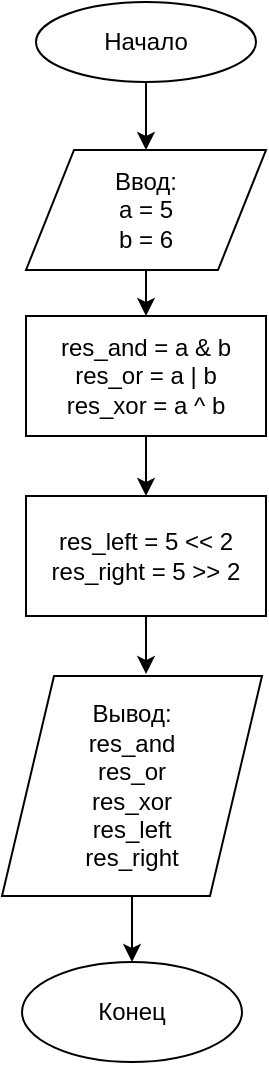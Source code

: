 <mxfile version="13.4.5" type="device" pages="4"><diagram id="33heJTlWAoMQP1TAzB6a" name="task_1"><mxGraphModel dx="942" dy="568" grid="1" gridSize="10" guides="1" tooltips="1" connect="1" arrows="1" fold="1" page="1" pageScale="1" pageWidth="850" pageHeight="1100" math="0" shadow="0"><root><mxCell id="0"/><mxCell id="1" parent="0"/><mxCell id="2CJq2U0FEgbaVJg6isf1-17" style="edgeStyle=orthogonalEdgeStyle;rounded=0;orthogonalLoop=1;jettySize=auto;html=1;entryX=0.5;entryY=0;entryDx=0;entryDy=0;" edge="1" parent="1" source="2CJq2U0FEgbaVJg6isf1-1" target="2CJq2U0FEgbaVJg6isf1-2"><mxGeometry relative="1" as="geometry"/></mxCell><mxCell id="2CJq2U0FEgbaVJg6isf1-1" value="Начало" style="ellipse;whiteSpace=wrap;html=1;" vertex="1" parent="1"><mxGeometry x="335" y="10" width="110" height="40" as="geometry"/></mxCell><mxCell id="2CJq2U0FEgbaVJg6isf1-11" style="edgeStyle=orthogonalEdgeStyle;rounded=0;orthogonalLoop=1;jettySize=auto;html=1;entryX=0.5;entryY=0;entryDx=0;entryDy=0;" edge="1" parent="1" source="2CJq2U0FEgbaVJg6isf1-2" target="2CJq2U0FEgbaVJg6isf1-3"><mxGeometry relative="1" as="geometry"/></mxCell><mxCell id="2CJq2U0FEgbaVJg6isf1-2" value="Ввод:&lt;br&gt;&lt;div&gt;a = 5&lt;/div&gt;&lt;div&gt;b = 6&lt;br&gt;&lt;/div&gt;" style="shape=parallelogram;perimeter=parallelogramPerimeter;whiteSpace=wrap;html=1;" vertex="1" parent="1"><mxGeometry x="330" y="84" width="120" height="60" as="geometry"/></mxCell><mxCell id="2CJq2U0FEgbaVJg6isf1-12" style="edgeStyle=orthogonalEdgeStyle;rounded=0;orthogonalLoop=1;jettySize=auto;html=1;entryX=0.5;entryY=0;entryDx=0;entryDy=0;" edge="1" parent="1" source="2CJq2U0FEgbaVJg6isf1-3" target="2CJq2U0FEgbaVJg6isf1-9"><mxGeometry relative="1" as="geometry"/></mxCell><mxCell id="2CJq2U0FEgbaVJg6isf1-3" value="&lt;div&gt;res_and = a &amp;amp; b&lt;/div&gt;&lt;div&gt;res_or = a | b&lt;br&gt;res_xor = a ^ b&lt;br&gt;&lt;/div&gt;" style="rounded=0;whiteSpace=wrap;html=1;" vertex="1" parent="1"><mxGeometry x="330" y="167" width="120" height="60" as="geometry"/></mxCell><mxCell id="2CJq2U0FEgbaVJg6isf1-18" style="edgeStyle=orthogonalEdgeStyle;rounded=0;orthogonalLoop=1;jettySize=auto;html=1;entryX=0.5;entryY=0;entryDx=0;entryDy=0;" edge="1" parent="1" source="2CJq2U0FEgbaVJg6isf1-8" target="2CJq2U0FEgbaVJg6isf1-14"><mxGeometry relative="1" as="geometry"/></mxCell><mxCell id="2CJq2U0FEgbaVJg6isf1-8" value="Вывод:&lt;br&gt;&lt;div&gt;res_and&lt;br&gt;&lt;/div&gt;&lt;div&gt;res_or&lt;br&gt;res_xor&lt;/div&gt;res_left&lt;br&gt;res_right" style="shape=parallelogram;perimeter=parallelogramPerimeter;whiteSpace=wrap;html=1;" vertex="1" parent="1"><mxGeometry x="318" y="347" width="130" height="110" as="geometry"/></mxCell><mxCell id="2CJq2U0FEgbaVJg6isf1-13" style="edgeStyle=orthogonalEdgeStyle;rounded=0;orthogonalLoop=1;jettySize=auto;html=1;entryX=0.554;entryY=-0.009;entryDx=0;entryDy=0;entryPerimeter=0;" edge="1" parent="1" source="2CJq2U0FEgbaVJg6isf1-9" target="2CJq2U0FEgbaVJg6isf1-8"><mxGeometry relative="1" as="geometry"/></mxCell><mxCell id="2CJq2U0FEgbaVJg6isf1-9" value="res_left = 5 &amp;lt;&amp;lt; 2&lt;br&gt;res_right = 5 &amp;gt;&amp;gt; 2" style="rounded=0;whiteSpace=wrap;html=1;" vertex="1" parent="1"><mxGeometry x="330" y="257" width="120" height="60" as="geometry"/></mxCell><mxCell id="2CJq2U0FEgbaVJg6isf1-14" value="&lt;div&gt;Конец&lt;/div&gt;" style="ellipse;whiteSpace=wrap;html=1;" vertex="1" parent="1"><mxGeometry x="328" y="490" width="110" height="50" as="geometry"/></mxCell></root></mxGraphModel></diagram><diagram id="cZDCreAZgmkVbDZ8sNve" name="task_2"><mxGraphModel dx="942" dy="568" grid="1" gridSize="10" guides="1" tooltips="1" connect="1" arrows="1" fold="1" page="1" pageScale="1" pageWidth="850" pageHeight="1100" math="0" shadow="0"><root><mxCell id="Y93jpC5zI4C8jTcqKHEc-0"/><mxCell id="Y93jpC5zI4C8jTcqKHEc-1" parent="Y93jpC5zI4C8jTcqKHEc-0"/><mxCell id="-nE61rlkRpONZBdtDT9z-6" style="edgeStyle=orthogonalEdgeStyle;rounded=0;orthogonalLoop=1;jettySize=auto;html=1;entryX=0.5;entryY=0;entryDx=0;entryDy=0;" edge="1" parent="Y93jpC5zI4C8jTcqKHEc-1"><mxGeometry relative="1" as="geometry"><mxPoint x="417" y="80" as="sourcePoint"/><mxPoint x="422" y="105" as="targetPoint"/></mxGeometry></mxCell><mxCell id="-nE61rlkRpONZBdtDT9z-0" value="Начало" style="ellipse;whiteSpace=wrap;html=1;" vertex="1" parent="Y93jpC5zI4C8jTcqKHEc-1"><mxGeometry x="365" y="30" width="110" height="50" as="geometry"/></mxCell><mxCell id="-nE61rlkRpONZBdtDT9z-1" value="&lt;div&gt;Конец&lt;/div&gt;" style="ellipse;whiteSpace=wrap;html=1;" vertex="1" parent="Y93jpC5zI4C8jTcqKHEc-1"><mxGeometry x="370" y="357" width="110" height="50" as="geometry"/></mxCell><mxCell id="-nE61rlkRpONZBdtDT9z-7" style="edgeStyle=orthogonalEdgeStyle;rounded=0;orthogonalLoop=1;jettySize=auto;html=1;entryX=0.5;entryY=0;entryDx=0;entryDy=0;" edge="1" parent="Y93jpC5zI4C8jTcqKHEc-1" source="-nE61rlkRpONZBdtDT9z-2" target="-nE61rlkRpONZBdtDT9z-4"><mxGeometry relative="1" as="geometry"/></mxCell><mxCell id="-nE61rlkRpONZBdtDT9z-2" value="&lt;div&gt;Ввод:&lt;/div&gt;&lt;div&gt;x1, y1&lt;/div&gt;&lt;div&gt;x2, y2&lt;br&gt;&lt;/div&gt;" style="shape=parallelogram;perimeter=parallelogramPerimeter;whiteSpace=wrap;html=1;" vertex="1" parent="Y93jpC5zI4C8jTcqKHEc-1"><mxGeometry x="365" y="105" width="120" height="60" as="geometry"/></mxCell><mxCell id="-nE61rlkRpONZBdtDT9z-9" style="edgeStyle=orthogonalEdgeStyle;rounded=0;orthogonalLoop=1;jettySize=auto;html=1;entryX=0.5;entryY=0;entryDx=0;entryDy=0;" edge="1" parent="Y93jpC5zI4C8jTcqKHEc-1" source="-nE61rlkRpONZBdtDT9z-3" target="-nE61rlkRpONZBdtDT9z-1"><mxGeometry relative="1" as="geometry"/></mxCell><mxCell id="-nE61rlkRpONZBdtDT9z-3" value="&lt;div&gt;Вывод:&lt;/div&gt;&lt;div&gt;y = kx + b&lt;br&gt;&lt;/div&gt;" style="shape=parallelogram;perimeter=parallelogramPerimeter;whiteSpace=wrap;html=1;" vertex="1" parent="Y93jpC5zI4C8jTcqKHEc-1"><mxGeometry x="365" y="277" width="120" height="60" as="geometry"/></mxCell><mxCell id="-nE61rlkRpONZBdtDT9z-8" style="edgeStyle=orthogonalEdgeStyle;rounded=0;orthogonalLoop=1;jettySize=auto;html=1;entryX=0.5;entryY=0;entryDx=0;entryDy=0;" edge="1" parent="Y93jpC5zI4C8jTcqKHEc-1" source="-nE61rlkRpONZBdtDT9z-4" target="-nE61rlkRpONZBdtDT9z-3"><mxGeometry relative="1" as="geometry"/></mxCell><mxCell id="-nE61rlkRpONZBdtDT9z-4" value="&lt;div&gt;k = (y1 - y2)/(x1 - x2)&lt;/div&gt;&lt;div&gt;b = y1 - k*x1&lt;br&gt;&lt;/div&gt;" style="rounded=0;whiteSpace=wrap;html=1;" vertex="1" parent="Y93jpC5zI4C8jTcqKHEc-1"><mxGeometry x="365" y="190" width="120" height="60" as="geometry"/></mxCell></root></mxGraphModel></diagram><diagram name="task_3" id="ZA12f_dYHYgamD7XPwh8"><mxGraphModel dx="942" dy="568" grid="1" gridSize="10" guides="1" tooltips="1" connect="1" arrows="1" fold="1" page="1" pageScale="1" pageWidth="850" pageHeight="1100" math="0" shadow="0"><root><mxCell id="rS53p3n3eI9lI6cofa8y-0"/><mxCell id="rS53p3n3eI9lI6cofa8y-1" parent="rS53p3n3eI9lI6cofa8y-0"/><mxCell id="rS53p3n3eI9lI6cofa8y-2" style="edgeStyle=orthogonalEdgeStyle;rounded=0;orthogonalLoop=1;jettySize=auto;html=1;entryX=0.5;entryY=0;entryDx=0;entryDy=0;" edge="1" parent="rS53p3n3eI9lI6cofa8y-1"><mxGeometry relative="1" as="geometry"><mxPoint x="527" y="60" as="sourcePoint"/><mxPoint x="532" y="85" as="targetPoint"/></mxGeometry></mxCell><mxCell id="rS53p3n3eI9lI6cofa8y-3" value="Начало" style="ellipse;whiteSpace=wrap;html=1;" vertex="1" parent="rS53p3n3eI9lI6cofa8y-1"><mxGeometry x="475" y="10" width="110" height="50" as="geometry"/></mxCell><mxCell id="rS53p3n3eI9lI6cofa8y-4" value="&lt;div&gt;Конец&lt;/div&gt;" style="ellipse;whiteSpace=wrap;html=1;" vertex="1" parent="rS53p3n3eI9lI6cofa8y-1"><mxGeometry x="500" y="1034" width="110" height="50" as="geometry"/></mxCell><mxCell id="rS53p3n3eI9lI6cofa8y-5" style="edgeStyle=orthogonalEdgeStyle;rounded=0;orthogonalLoop=1;jettySize=auto;html=1;entryX=0.5;entryY=0;entryDx=0;entryDy=0;exitX=1;exitY=0.5;exitDx=0;exitDy=0;" edge="1" parent="rS53p3n3eI9lI6cofa8y-1" source="qXWgrqDQDSQ2hYUgT15Y-0" target="rS53p3n3eI9lI6cofa8y-10"><mxGeometry relative="1" as="geometry"/></mxCell><mxCell id="qXWgrqDQDSQ2hYUgT15Y-1" style="edgeStyle=orthogonalEdgeStyle;rounded=0;orthogonalLoop=1;jettySize=auto;html=1;entryX=0.5;entryY=0;entryDx=0;entryDy=0;" edge="1" parent="rS53p3n3eI9lI6cofa8y-1" source="rS53p3n3eI9lI6cofa8y-6" target="qXWgrqDQDSQ2hYUgT15Y-0"><mxGeometry relative="1" as="geometry"/></mxCell><mxCell id="rS53p3n3eI9lI6cofa8y-6" value="&lt;div&gt;Ввод:&lt;/div&gt;&lt;div&gt;int_min, int_max&lt;br&gt;&lt;/div&gt;" style="shape=parallelogram;perimeter=parallelogramPerimeter;whiteSpace=wrap;html=1;" vertex="1" parent="rS53p3n3eI9lI6cofa8y-1"><mxGeometry x="475" y="85" width="120" height="60" as="geometry"/></mxCell><mxCell id="rS53p3n3eI9lI6cofa8y-17" style="edgeStyle=orthogonalEdgeStyle;rounded=0;orthogonalLoop=1;jettySize=auto;html=1;entryX=0.5;entryY=0;entryDx=0;entryDy=0;" edge="1" parent="rS53p3n3eI9lI6cofa8y-1" source="rS53p3n3eI9lI6cofa8y-8" target="rS53p3n3eI9lI6cofa8y-13"><mxGeometry relative="1" as="geometry"/></mxCell><mxCell id="rS53p3n3eI9lI6cofa8y-8" value="&lt;div&gt;Вывод:&lt;/div&gt;&lt;div&gt;int_res&lt;br&gt;&lt;/div&gt;" style="shape=parallelogram;perimeter=parallelogramPerimeter;whiteSpace=wrap;html=1;" vertex="1" parent="rS53p3n3eI9lI6cofa8y-1"><mxGeometry x="475" y="305" width="120" height="60" as="geometry"/></mxCell><mxCell id="rS53p3n3eI9lI6cofa8y-9" style="edgeStyle=orthogonalEdgeStyle;rounded=0;orthogonalLoop=1;jettySize=auto;html=1;entryX=0.5;entryY=0;entryDx=0;entryDy=0;" edge="1" parent="rS53p3n3eI9lI6cofa8y-1" source="rS53p3n3eI9lI6cofa8y-10" target="rS53p3n3eI9lI6cofa8y-8"><mxGeometry relative="1" as="geometry"/></mxCell><mxCell id="rS53p3n3eI9lI6cofa8y-10" value="int_res = random.randint(int_min, int_max)" style="rounded=0;whiteSpace=wrap;html=1;" vertex="1" parent="rS53p3n3eI9lI6cofa8y-1"><mxGeometry x="410" y="215" width="250" height="60" as="geometry"/></mxCell><mxCell id="qXWgrqDQDSQ2hYUgT15Y-16" style="edgeStyle=orthogonalEdgeStyle;rounded=0;orthogonalLoop=1;jettySize=auto;html=1;entryX=0.5;entryY=0;entryDx=0;entryDy=0;" edge="1" parent="rS53p3n3eI9lI6cofa8y-1" source="rS53p3n3eI9lI6cofa8y-13" target="qXWgrqDQDSQ2hYUgT15Y-12"><mxGeometry relative="1" as="geometry"><Array as="points"><mxPoint x="185" y="425"/></Array></mxGeometry></mxCell><mxCell id="rS53p3n3eI9lI6cofa8y-13" value="&lt;div&gt;Ввод:&lt;/div&gt;&lt;div&gt;fl_min, fl_max&lt;br&gt;&lt;/div&gt;" style="shape=parallelogram;perimeter=parallelogramPerimeter;whiteSpace=wrap;html=1;" vertex="1" parent="rS53p3n3eI9lI6cofa8y-1"><mxGeometry x="475" y="391" width="120" height="60" as="geometry"/></mxCell><mxCell id="rS53p3n3eI9lI6cofa8y-23" style="edgeStyle=orthogonalEdgeStyle;rounded=0;orthogonalLoop=1;jettySize=auto;html=1;entryX=0.5;entryY=0;entryDx=0;entryDy=0;" edge="1" parent="rS53p3n3eI9lI6cofa8y-1" source="rS53p3n3eI9lI6cofa8y-14" target="rS53p3n3eI9lI6cofa8y-19"><mxGeometry relative="1" as="geometry"/></mxCell><mxCell id="rS53p3n3eI9lI6cofa8y-14" value="&lt;div&gt;Вывод:&lt;/div&gt;&lt;div&gt;fl_res&lt;br&gt;&lt;/div&gt;" style="shape=parallelogram;perimeter=parallelogramPerimeter;whiteSpace=wrap;html=1;" vertex="1" parent="rS53p3n3eI9lI6cofa8y-1"><mxGeometry x="495" y="618" width="120" height="60" as="geometry"/></mxCell><mxCell id="rS53p3n3eI9lI6cofa8y-15" style="edgeStyle=orthogonalEdgeStyle;rounded=0;orthogonalLoop=1;jettySize=auto;html=1;entryX=0.5;entryY=0;entryDx=0;entryDy=0;" edge="1" parent="rS53p3n3eI9lI6cofa8y-1" source="rS53p3n3eI9lI6cofa8y-16" target="rS53p3n3eI9lI6cofa8y-14"><mxGeometry relative="1" as="geometry"/></mxCell><mxCell id="rS53p3n3eI9lI6cofa8y-16" value="fl_res = random.uniform(fl_min, fl_max)" style="rounded=0;whiteSpace=wrap;html=1;" vertex="1" parent="rS53p3n3eI9lI6cofa8y-1"><mxGeometry x="430" y="504" width="250" height="60" as="geometry"/></mxCell><mxCell id="qXWgrqDQDSQ2hYUgT15Y-24" style="edgeStyle=orthogonalEdgeStyle;rounded=0;orthogonalLoop=1;jettySize=auto;html=1;entryX=0.5;entryY=0;entryDx=0;entryDy=0;" edge="1" parent="rS53p3n3eI9lI6cofa8y-1" source="rS53p3n3eI9lI6cofa8y-19" target="qXWgrqDQDSQ2hYUgT15Y-20"><mxGeometry relative="1" as="geometry"><Array as="points"><mxPoint x="205" y="728"/></Array></mxGeometry></mxCell><mxCell id="rS53p3n3eI9lI6cofa8y-19" value="&lt;div&gt;Ввод:&lt;/div&gt;&lt;div&gt;s_min, s_max&lt;br&gt;&lt;/div&gt;" style="shape=parallelogram;perimeter=parallelogramPerimeter;whiteSpace=wrap;html=1;" vertex="1" parent="rS53p3n3eI9lI6cofa8y-1"><mxGeometry x="495" y="698" width="120" height="60" as="geometry"/></mxCell><mxCell id="rS53p3n3eI9lI6cofa8y-24" style="edgeStyle=orthogonalEdgeStyle;rounded=0;orthogonalLoop=1;jettySize=auto;html=1;entryX=0.5;entryY=0;entryDx=0;entryDy=0;" edge="1" parent="rS53p3n3eI9lI6cofa8y-1" source="rS53p3n3eI9lI6cofa8y-20" target="rS53p3n3eI9lI6cofa8y-4"><mxGeometry relative="1" as="geometry"/></mxCell><mxCell id="rS53p3n3eI9lI6cofa8y-20" value="&lt;div&gt;Вывод:&lt;/div&gt;&lt;div&gt;s_res&lt;br&gt;&lt;/div&gt;" style="shape=parallelogram;perimeter=parallelogramPerimeter;whiteSpace=wrap;html=1;" vertex="1" parent="rS53p3n3eI9lI6cofa8y-1"><mxGeometry x="495" y="939" width="120" height="60" as="geometry"/></mxCell><mxCell id="rS53p3n3eI9lI6cofa8y-21" style="edgeStyle=orthogonalEdgeStyle;rounded=0;orthogonalLoop=1;jettySize=auto;html=1;entryX=0.5;entryY=0;entryDx=0;entryDy=0;" edge="1" parent="rS53p3n3eI9lI6cofa8y-1" source="rS53p3n3eI9lI6cofa8y-22" target="rS53p3n3eI9lI6cofa8y-20"><mxGeometry relative="1" as="geometry"/></mxCell><mxCell id="rS53p3n3eI9lI6cofa8y-22" value="s_res = chr(random.randint(s_min, s_max))" style="rounded=0;whiteSpace=wrap;html=1;" vertex="1" parent="rS53p3n3eI9lI6cofa8y-1"><mxGeometry x="400" y="819" width="310" height="60" as="geometry"/></mxCell><mxCell id="qXWgrqDQDSQ2hYUgT15Y-9" style="edgeStyle=orthogonalEdgeStyle;rounded=0;orthogonalLoop=1;jettySize=auto;html=1;entryX=0.5;entryY=0;entryDx=0;entryDy=0;" edge="1" parent="rS53p3n3eI9lI6cofa8y-1" source="qXWgrqDQDSQ2hYUgT15Y-0" target="qXWgrqDQDSQ2hYUgT15Y-8"><mxGeometry relative="1" as="geometry"/></mxCell><mxCell id="qXWgrqDQDSQ2hYUgT15Y-0" value="int_min &amp;lt; int_max" style="rhombus;whiteSpace=wrap;html=1;" vertex="1" parent="rS53p3n3eI9lI6cofa8y-1"><mxGeometry x="120" y="135" width="130" height="80" as="geometry"/></mxCell><mxCell id="qXWgrqDQDSQ2hYUgT15Y-2" value="Да" style="text;html=1;strokeColor=none;fillColor=none;align=center;verticalAlign=middle;whiteSpace=wrap;rounded=0;" vertex="1" parent="rS53p3n3eI9lI6cofa8y-1"><mxGeometry x="230" y="145" width="40" height="20" as="geometry"/></mxCell><mxCell id="qXWgrqDQDSQ2hYUgT15Y-3" value="Нет" style="text;html=1;strokeColor=none;fillColor=none;align=center;verticalAlign=middle;whiteSpace=wrap;rounded=0;" vertex="1" parent="rS53p3n3eI9lI6cofa8y-1"><mxGeometry x="190" y="215" width="40" height="20" as="geometry"/></mxCell><mxCell id="qXWgrqDQDSQ2hYUgT15Y-10" style="edgeStyle=orthogonalEdgeStyle;rounded=0;orthogonalLoop=1;jettySize=auto;html=1;entryX=0.5;entryY=0;entryDx=0;entryDy=0;" edge="1" parent="rS53p3n3eI9lI6cofa8y-1" source="qXWgrqDQDSQ2hYUgT15Y-8" target="rS53p3n3eI9lI6cofa8y-8"><mxGeometry relative="1" as="geometry"><Array as="points"><mxPoint x="535" y="290"/></Array></mxGeometry></mxCell><mxCell id="qXWgrqDQDSQ2hYUgT15Y-8" value="&lt;div align=&quot;center&quot;&gt;Вывод ошибки &lt;br&gt;&lt;/div&gt;&lt;div align=&quot;center&quot;&gt;&quot;Нижняя граница больше чем верхняя&quot;&lt;/div&gt;" style="shape=parallelogram;perimeter=parallelogramPerimeter;whiteSpace=wrap;html=1;align=center;" vertex="1" parent="rS53p3n3eI9lI6cofa8y-1"><mxGeometry x="30" y="255" width="310" height="70" as="geometry"/></mxCell><mxCell id="qXWgrqDQDSQ2hYUgT15Y-11" style="edgeStyle=orthogonalEdgeStyle;rounded=0;orthogonalLoop=1;jettySize=auto;html=1;entryX=0.5;entryY=0;entryDx=0;entryDy=0;" edge="1" parent="rS53p3n3eI9lI6cofa8y-1" source="qXWgrqDQDSQ2hYUgT15Y-12" target="qXWgrqDQDSQ2hYUgT15Y-15"><mxGeometry relative="1" as="geometry"/></mxCell><mxCell id="qXWgrqDQDSQ2hYUgT15Y-17" style="edgeStyle=orthogonalEdgeStyle;rounded=0;orthogonalLoop=1;jettySize=auto;html=1;entryX=0.5;entryY=0;entryDx=0;entryDy=0;" edge="1" parent="rS53p3n3eI9lI6cofa8y-1" source="qXWgrqDQDSQ2hYUgT15Y-12" target="rS53p3n3eI9lI6cofa8y-16"><mxGeometry relative="1" as="geometry"/></mxCell><mxCell id="qXWgrqDQDSQ2hYUgT15Y-12" value="fl_min &amp;lt; fl_max" style="rhombus;whiteSpace=wrap;html=1;" vertex="1" parent="rS53p3n3eI9lI6cofa8y-1"><mxGeometry x="120" y="434" width="130" height="80" as="geometry"/></mxCell><mxCell id="qXWgrqDQDSQ2hYUgT15Y-13" value="Да" style="text;html=1;strokeColor=none;fillColor=none;align=center;verticalAlign=middle;whiteSpace=wrap;rounded=0;" vertex="1" parent="rS53p3n3eI9lI6cofa8y-1"><mxGeometry x="220" y="444" width="40" height="20" as="geometry"/></mxCell><mxCell id="qXWgrqDQDSQ2hYUgT15Y-14" value="Нет" style="text;html=1;strokeColor=none;fillColor=none;align=center;verticalAlign=middle;whiteSpace=wrap;rounded=0;" vertex="1" parent="rS53p3n3eI9lI6cofa8y-1"><mxGeometry x="190" y="514" width="40" height="20" as="geometry"/></mxCell><mxCell id="qXWgrqDQDSQ2hYUgT15Y-18" style="edgeStyle=orthogonalEdgeStyle;rounded=0;orthogonalLoop=1;jettySize=auto;html=1;entryX=0.5;entryY=0;entryDx=0;entryDy=0;exitX=1;exitY=0.5;exitDx=0;exitDy=0;" edge="1" parent="rS53p3n3eI9lI6cofa8y-1" source="qXWgrqDQDSQ2hYUgT15Y-15" target="rS53p3n3eI9lI6cofa8y-14"><mxGeometry relative="1" as="geometry"><mxPoint x="360" y="654" as="sourcePoint"/><Array as="points"><mxPoint x="555" y="589"/></Array></mxGeometry></mxCell><mxCell id="qXWgrqDQDSQ2hYUgT15Y-15" value="&lt;div align=&quot;center&quot;&gt;Вывод ошибки &lt;br&gt;&lt;/div&gt;&lt;div align=&quot;center&quot;&gt;&quot;Нижняя граница больше чем верхняя&quot;&lt;/div&gt;" style="shape=parallelogram;perimeter=parallelogramPerimeter;whiteSpace=wrap;html=1;align=center;" vertex="1" parent="rS53p3n3eI9lI6cofa8y-1"><mxGeometry x="30" y="554" width="310" height="70" as="geometry"/></mxCell><mxCell id="qXWgrqDQDSQ2hYUgT15Y-19" style="edgeStyle=orthogonalEdgeStyle;rounded=0;orthogonalLoop=1;jettySize=auto;html=1;entryX=0.5;entryY=0;entryDx=0;entryDy=0;" edge="1" parent="rS53p3n3eI9lI6cofa8y-1" source="qXWgrqDQDSQ2hYUgT15Y-20" target="qXWgrqDQDSQ2hYUgT15Y-23"><mxGeometry relative="1" as="geometry"/></mxCell><mxCell id="qXWgrqDQDSQ2hYUgT15Y-25" style="edgeStyle=orthogonalEdgeStyle;rounded=0;orthogonalLoop=1;jettySize=auto;html=1;entryX=0.5;entryY=0;entryDx=0;entryDy=0;" edge="1" parent="rS53p3n3eI9lI6cofa8y-1" source="qXWgrqDQDSQ2hYUgT15Y-20" target="rS53p3n3eI9lI6cofa8y-22"><mxGeometry relative="1" as="geometry"/></mxCell><mxCell id="qXWgrqDQDSQ2hYUgT15Y-20" value="s_min &amp;lt; s_max" style="rhombus;whiteSpace=wrap;html=1;" vertex="1" parent="rS53p3n3eI9lI6cofa8y-1"><mxGeometry x="140" y="744" width="130" height="80" as="geometry"/></mxCell><mxCell id="qXWgrqDQDSQ2hYUgT15Y-21" value="Да" style="text;html=1;strokeColor=none;fillColor=none;align=center;verticalAlign=middle;whiteSpace=wrap;rounded=0;" vertex="1" parent="rS53p3n3eI9lI6cofa8y-1"><mxGeometry x="240" y="754" width="40" height="20" as="geometry"/></mxCell><mxCell id="qXWgrqDQDSQ2hYUgT15Y-22" value="Нет" style="text;html=1;strokeColor=none;fillColor=none;align=center;verticalAlign=middle;whiteSpace=wrap;rounded=0;" vertex="1" parent="rS53p3n3eI9lI6cofa8y-1"><mxGeometry x="210" y="824" width="40" height="20" as="geometry"/></mxCell><mxCell id="qXWgrqDQDSQ2hYUgT15Y-26" style="edgeStyle=orthogonalEdgeStyle;rounded=0;orthogonalLoop=1;jettySize=auto;html=1;entryX=0.5;entryY=0;entryDx=0;entryDy=0;" edge="1" parent="rS53p3n3eI9lI6cofa8y-1" source="qXWgrqDQDSQ2hYUgT15Y-23" target="rS53p3n3eI9lI6cofa8y-20"><mxGeometry relative="1" as="geometry"/></mxCell><mxCell id="qXWgrqDQDSQ2hYUgT15Y-23" value="&lt;div align=&quot;center&quot;&gt;Вывод ошибки &lt;br&gt;&lt;/div&gt;&lt;div align=&quot;center&quot;&gt;&quot;Нижняя граница больше чем верхняя&quot;&lt;/div&gt;" style="shape=parallelogram;perimeter=parallelogramPerimeter;whiteSpace=wrap;html=1;align=center;" vertex="1" parent="rS53p3n3eI9lI6cofa8y-1"><mxGeometry x="50" y="864" width="310" height="70" as="geometry"/></mxCell></root></mxGraphModel></diagram><diagram name="task_4" id="uf5Kj5dO0agPAQbOHch6"><mxGraphModel dx="942" dy="568" grid="1" gridSize="10" guides="1" tooltips="1" connect="1" arrows="1" fold="1" page="1" pageScale="1" pageWidth="850" pageHeight="1100" math="0" shadow="0"><root><mxCell id="jCH7pXksMYeZbSeXNdTJ-0"/><mxCell id="jCH7pXksMYeZbSeXNdTJ-1" parent="jCH7pXksMYeZbSeXNdTJ-0"/><mxCell id="jCH7pXksMYeZbSeXNdTJ-2" style="edgeStyle=orthogonalEdgeStyle;rounded=0;orthogonalLoop=1;jettySize=auto;html=1;entryX=0.5;entryY=0;entryDx=0;entryDy=0;" edge="1" parent="jCH7pXksMYeZbSeXNdTJ-1"><mxGeometry relative="1" as="geometry"><mxPoint x="417" y="80" as="sourcePoint"/><mxPoint x="422" y="105" as="targetPoint"/></mxGeometry></mxCell><mxCell id="jCH7pXksMYeZbSeXNdTJ-3" value="Начало" style="ellipse;whiteSpace=wrap;html=1;" vertex="1" parent="jCH7pXksMYeZbSeXNdTJ-1"><mxGeometry x="365" y="30" width="110" height="50" as="geometry"/></mxCell><mxCell id="jCH7pXksMYeZbSeXNdTJ-4" value="&lt;div&gt;Конец&lt;/div&gt;" style="ellipse;whiteSpace=wrap;html=1;" vertex="1" parent="jCH7pXksMYeZbSeXNdTJ-1"><mxGeometry x="370" y="530" width="110" height="50" as="geometry"/></mxCell><mxCell id="jCH7pXksMYeZbSeXNdTJ-5" style="edgeStyle=orthogonalEdgeStyle;rounded=0;orthogonalLoop=1;jettySize=auto;html=1;entryX=0.5;entryY=0;entryDx=0;entryDy=0;" edge="1" parent="jCH7pXksMYeZbSeXNdTJ-1" source="jCH7pXksMYeZbSeXNdTJ-6" target="jCH7pXksMYeZbSeXNdTJ-10"><mxGeometry relative="1" as="geometry"/></mxCell><mxCell id="jCH7pXksMYeZbSeXNdTJ-6" value="&lt;div&gt;Ввод:&lt;/div&gt;&lt;div&gt;s1, s2&lt;br&gt;&lt;/div&gt;" style="shape=parallelogram;perimeter=parallelogramPerimeter;whiteSpace=wrap;html=1;" vertex="1" parent="jCH7pXksMYeZbSeXNdTJ-1"><mxGeometry x="365" y="105" width="120" height="60" as="geometry"/></mxCell><mxCell id="jJe62VtlXKh9Ih0facVu-10" style="edgeStyle=orthogonalEdgeStyle;rounded=0;orthogonalLoop=1;jettySize=auto;html=1;entryX=0.553;entryY=0.033;entryDx=0;entryDy=0;entryPerimeter=0;" edge="1" parent="jCH7pXksMYeZbSeXNdTJ-1" source="jCH7pXksMYeZbSeXNdTJ-10" target="jJe62VtlXKh9Ih0facVu-9"><mxGeometry relative="1" as="geometry"><Array as="points"><mxPoint x="155" y="220"/></Array></mxGeometry></mxCell><mxCell id="jCH7pXksMYeZbSeXNdTJ-10" value="&lt;div&gt;s1_num = ord(s1)&lt;/div&gt;&lt;div&gt;s2_num = ord(s2)&lt;/div&gt;" style="rounded=0;whiteSpace=wrap;html=1;" vertex="1" parent="jCH7pXksMYeZbSeXNdTJ-1"><mxGeometry x="300" y="190" width="250" height="60" as="geometry"/></mxCell><mxCell id="jCH7pXksMYeZbSeXNdTJ-19" style="edgeStyle=orthogonalEdgeStyle;rounded=0;orthogonalLoop=1;jettySize=auto;html=1;entryX=0.5;entryY=0;entryDx=0;entryDy=0;exitX=0.5;exitY=1;exitDx=0;exitDy=0;" edge="1" parent="jCH7pXksMYeZbSeXNdTJ-1" source="UzlOBjhCcX4rCsSw6Xdb-0" target="jCH7pXksMYeZbSeXNdTJ-4"><mxGeometry relative="1" as="geometry"><mxPoint x="425" y="450" as="sourcePoint"/></mxGeometry></mxCell><mxCell id="UzlOBjhCcX4rCsSw6Xdb-0" value="&lt;div&gt;Вывод:&lt;/div&gt;&lt;div&gt;between_num&lt;br&gt;&lt;/div&gt;" style="shape=parallelogram;perimeter=parallelogramPerimeter;whiteSpace=wrap;html=1;" vertex="1" parent="jCH7pXksMYeZbSeXNdTJ-1"><mxGeometry x="365" y="440" width="120" height="60" as="geometry"/></mxCell><mxCell id="jJe62VtlXKh9Ih0facVu-6" style="edgeStyle=orthogonalEdgeStyle;rounded=0;orthogonalLoop=1;jettySize=auto;html=1;entryX=0;entryY=0.5;entryDx=0;entryDy=0;" edge="1" parent="jCH7pXksMYeZbSeXNdTJ-1" source="jJe62VtlXKh9Ih0facVu-0" target="jJe62VtlXKh9Ih0facVu-5"><mxGeometry relative="1" as="geometry"/></mxCell><mxCell id="jJe62VtlXKh9Ih0facVu-8" style="edgeStyle=orthogonalEdgeStyle;rounded=0;orthogonalLoop=1;jettySize=auto;html=1;entryX=0.5;entryY=0;entryDx=0;entryDy=0;" edge="1" parent="jCH7pXksMYeZbSeXNdTJ-1" source="jJe62VtlXKh9Ih0facVu-0" target="jJe62VtlXKh9Ih0facVu-7"><mxGeometry relative="1" as="geometry"/></mxCell><mxCell id="jJe62VtlXKh9Ih0facVu-0" value="s1_num != s2_num" style="rhombus;whiteSpace=wrap;html=1;" vertex="1" parent="jCH7pXksMYeZbSeXNdTJ-1"><mxGeometry x="80" y="330" width="130" height="80" as="geometry"/></mxCell><mxCell id="jJe62VtlXKh9Ih0facVu-1" value="Да" style="text;html=1;strokeColor=none;fillColor=none;align=center;verticalAlign=middle;whiteSpace=wrap;rounded=0;" vertex="1" parent="jCH7pXksMYeZbSeXNdTJ-1"><mxGeometry x="200" y="340" width="40" height="20" as="geometry"/></mxCell><mxCell id="jJe62VtlXKh9Ih0facVu-2" value="Нет" style="text;html=1;strokeColor=none;fillColor=none;align=center;verticalAlign=middle;whiteSpace=wrap;rounded=0;" vertex="1" parent="jCH7pXksMYeZbSeXNdTJ-1"><mxGeometry x="170" y="400" width="40" height="20" as="geometry"/></mxCell><mxCell id="jJe62VtlXKh9Ih0facVu-12" style="edgeStyle=orthogonalEdgeStyle;rounded=0;orthogonalLoop=1;jettySize=auto;html=1;entryX=0.5;entryY=0;entryDx=0;entryDy=0;" edge="1" parent="jCH7pXksMYeZbSeXNdTJ-1" source="jJe62VtlXKh9Ih0facVu-5" target="UzlOBjhCcX4rCsSw6Xdb-0"><mxGeometry relative="1" as="geometry"/></mxCell><mxCell id="jJe62VtlXKh9Ih0facVu-5" value="between_num = |s1_num - s2_num| - 1" style="rounded=0;whiteSpace=wrap;html=1;" vertex="1" parent="jCH7pXksMYeZbSeXNdTJ-1"><mxGeometry x="300" y="340" width="250" height="60" as="geometry"/></mxCell><mxCell id="jJe62VtlXKh9Ih0facVu-7" value="&lt;div&gt;Вывод:&lt;/div&gt;&lt;div&gt;&quot;Одинкаовые символы&quot;&lt;br&gt;&lt;/div&gt;" style="shape=parallelogram;perimeter=parallelogramPerimeter;whiteSpace=wrap;html=1;" vertex="1" parent="jCH7pXksMYeZbSeXNdTJ-1"><mxGeometry x="50" y="450" width="190" height="60" as="geometry"/></mxCell><mxCell id="jJe62VtlXKh9Ih0facVu-11" style="edgeStyle=orthogonalEdgeStyle;rounded=0;orthogonalLoop=1;jettySize=auto;html=1;entryX=0.5;entryY=0;entryDx=0;entryDy=0;" edge="1" parent="jCH7pXksMYeZbSeXNdTJ-1" source="jJe62VtlXKh9Ih0facVu-9" target="jJe62VtlXKh9Ih0facVu-0"><mxGeometry relative="1" as="geometry"/></mxCell><mxCell id="jJe62VtlXKh9Ih0facVu-9" value="&lt;div&gt;Вывод:&lt;/div&gt;&lt;div&gt;s1_num, s2_num&lt;br&gt;&lt;/div&gt;" style="shape=parallelogram;perimeter=parallelogramPerimeter;whiteSpace=wrap;html=1;" vertex="1" parent="jCH7pXksMYeZbSeXNdTJ-1"><mxGeometry x="50" y="250" width="190" height="60" as="geometry"/></mxCell></root></mxGraphModel></diagram></mxfile>